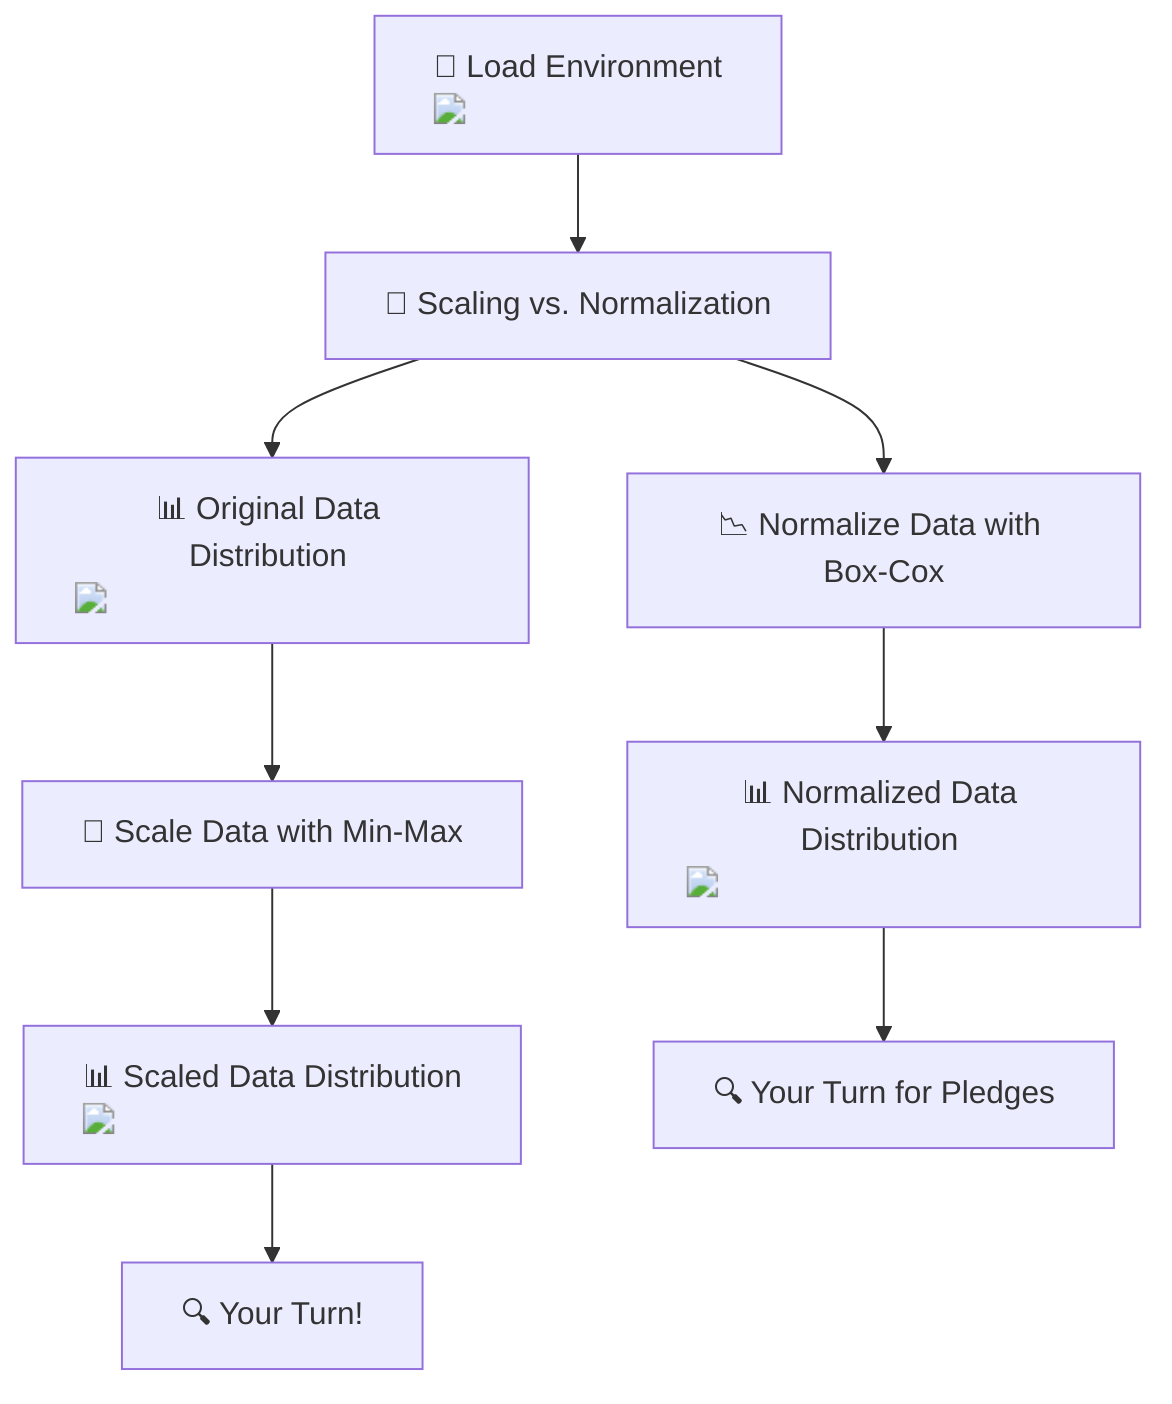 flowchart TD
    A["📂 Load Environment <img src='file.svg' />"] --> B["🔄 Scaling vs. Normalization"]
    B --> C["📊 Original Data Distribution <img src='dummy_plots/hist_template.svg' />"]
    C --> D["📏 Scale Data with Min-Max"]
    D --> E["📊 Scaled Data Distribution <img src='dummy_plots/hist_template.svg' />"]
    B --> F["📉 Normalize Data with Box-Cox"]
    F --> G["📊 Normalized Data Distribution <img src='dummy_plots/hist_template.svg' />"]
    E --> H["🔍 Your Turn!"]
    G --> I["🔍 Your Turn for Pledges"]